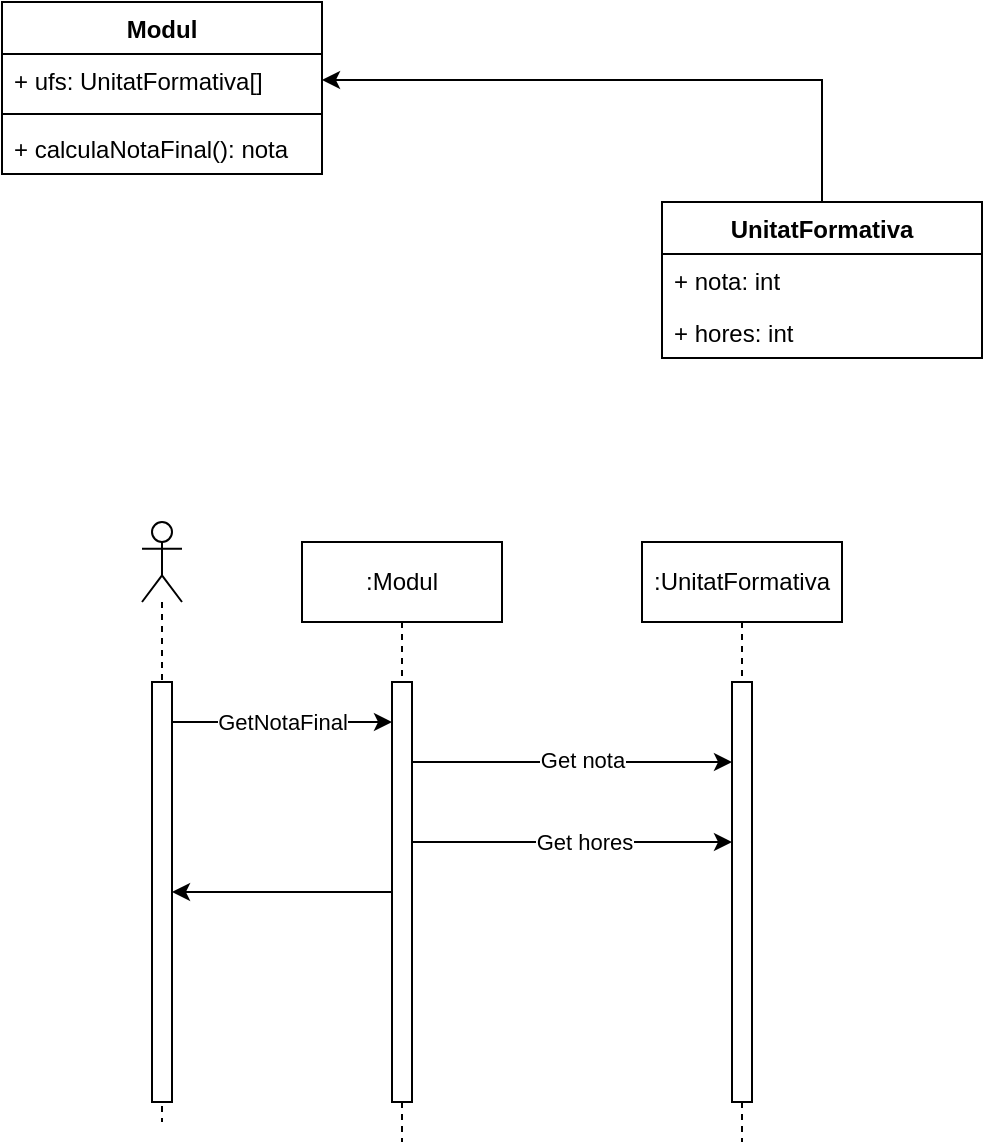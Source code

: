 <mxfile version="20.3.2" type="device"><diagram id="4RYV1UEazqx4tkbyn9y9" name="Page-1"><mxGraphModel dx="1422" dy="796" grid="1" gridSize="10" guides="1" tooltips="1" connect="1" arrows="1" fold="1" page="1" pageScale="1" pageWidth="827" pageHeight="1169" math="0" shadow="0"><root><mxCell id="0"/><mxCell id="1" parent="0"/><mxCell id="5AG-9YvSEWnN_-p3lPaF-1" value="Modul" style="swimlane;fontStyle=1;align=center;verticalAlign=top;childLayout=stackLayout;horizontal=1;startSize=26;horizontalStack=0;resizeParent=1;resizeParentMax=0;resizeLast=0;collapsible=1;marginBottom=0;" vertex="1" parent="1"><mxGeometry x="169" y="100" width="160" height="86" as="geometry"/></mxCell><mxCell id="5AG-9YvSEWnN_-p3lPaF-2" value="+ ufs: UnitatFormativa[]" style="text;strokeColor=none;fillColor=none;align=left;verticalAlign=top;spacingLeft=4;spacingRight=4;overflow=hidden;rotatable=0;points=[[0,0.5],[1,0.5]];portConstraint=eastwest;" vertex="1" parent="5AG-9YvSEWnN_-p3lPaF-1"><mxGeometry y="26" width="160" height="26" as="geometry"/></mxCell><mxCell id="5AG-9YvSEWnN_-p3lPaF-3" value="" style="line;strokeWidth=1;fillColor=none;align=left;verticalAlign=middle;spacingTop=-1;spacingLeft=3;spacingRight=3;rotatable=0;labelPosition=right;points=[];portConstraint=eastwest;strokeColor=inherit;" vertex="1" parent="5AG-9YvSEWnN_-p3lPaF-1"><mxGeometry y="52" width="160" height="8" as="geometry"/></mxCell><mxCell id="5AG-9YvSEWnN_-p3lPaF-4" value="+ calculaNotaFinal(): nota" style="text;strokeColor=none;fillColor=none;align=left;verticalAlign=top;spacingLeft=4;spacingRight=4;overflow=hidden;rotatable=0;points=[[0,0.5],[1,0.5]];portConstraint=eastwest;" vertex="1" parent="5AG-9YvSEWnN_-p3lPaF-1"><mxGeometry y="60" width="160" height="26" as="geometry"/></mxCell><mxCell id="5AG-9YvSEWnN_-p3lPaF-11" style="edgeStyle=orthogonalEdgeStyle;rounded=0;orthogonalLoop=1;jettySize=auto;html=1;" edge="1" parent="1" source="5AG-9YvSEWnN_-p3lPaF-5" target="5AG-9YvSEWnN_-p3lPaF-2"><mxGeometry relative="1" as="geometry"/></mxCell><mxCell id="5AG-9YvSEWnN_-p3lPaF-5" value="UnitatFormativa" style="swimlane;fontStyle=1;align=center;verticalAlign=top;childLayout=stackLayout;horizontal=1;startSize=26;horizontalStack=0;resizeParent=1;resizeParentMax=0;resizeLast=0;collapsible=1;marginBottom=0;" vertex="1" parent="1"><mxGeometry x="499" y="200" width="160" height="78" as="geometry"/></mxCell><mxCell id="5AG-9YvSEWnN_-p3lPaF-6" value="+ nota: int" style="text;strokeColor=none;fillColor=none;align=left;verticalAlign=top;spacingLeft=4;spacingRight=4;overflow=hidden;rotatable=0;points=[[0,0.5],[1,0.5]];portConstraint=eastwest;" vertex="1" parent="5AG-9YvSEWnN_-p3lPaF-5"><mxGeometry y="26" width="160" height="26" as="geometry"/></mxCell><mxCell id="5AG-9YvSEWnN_-p3lPaF-10" value="+ hores: int" style="text;strokeColor=none;fillColor=none;align=left;verticalAlign=top;spacingLeft=4;spacingRight=4;overflow=hidden;rotatable=0;points=[[0,0.5],[1,0.5]];portConstraint=eastwest;" vertex="1" parent="5AG-9YvSEWnN_-p3lPaF-5"><mxGeometry y="52" width="160" height="26" as="geometry"/></mxCell><mxCell id="5AG-9YvSEWnN_-p3lPaF-12" value=":UnitatFormativa" style="shape=umlLifeline;perimeter=lifelinePerimeter;whiteSpace=wrap;html=1;container=1;collapsible=0;recursiveResize=0;outlineConnect=0;" vertex="1" parent="1"><mxGeometry x="489" y="370" width="100" height="300" as="geometry"/></mxCell><mxCell id="5AG-9YvSEWnN_-p3lPaF-29" value="" style="html=1;points=[];perimeter=orthogonalPerimeter;" vertex="1" parent="5AG-9YvSEWnN_-p3lPaF-12"><mxGeometry x="45" y="70" width="10" height="210" as="geometry"/></mxCell><mxCell id="5AG-9YvSEWnN_-p3lPaF-15" value=":Modul" style="shape=umlLifeline;perimeter=lifelinePerimeter;whiteSpace=wrap;html=1;container=1;collapsible=0;recursiveResize=0;outlineConnect=0;" vertex="1" parent="1"><mxGeometry x="319" y="370" width="100" height="300" as="geometry"/></mxCell><mxCell id="5AG-9YvSEWnN_-p3lPaF-22" value="" style="html=1;points=[];perimeter=orthogonalPerimeter;" vertex="1" parent="5AG-9YvSEWnN_-p3lPaF-15"><mxGeometry x="45" y="70" width="10" height="210" as="geometry"/></mxCell><mxCell id="5AG-9YvSEWnN_-p3lPaF-25" style="edgeStyle=orthogonalEdgeStyle;rounded=0;orthogonalLoop=1;jettySize=auto;html=1;" edge="1" parent="1" source="5AG-9YvSEWnN_-p3lPaF-22" target="5AG-9YvSEWnN_-p3lPaF-29"><mxGeometry relative="1" as="geometry"><Array as="points"><mxPoint x="459" y="480"/><mxPoint x="459" y="480"/></Array></mxGeometry></mxCell><mxCell id="5AG-9YvSEWnN_-p3lPaF-26" value="Get nota" style="edgeLabel;html=1;align=center;verticalAlign=middle;resizable=0;points=[];" vertex="1" connectable="0" parent="5AG-9YvSEWnN_-p3lPaF-25"><mxGeometry x="-0.161" y="1" relative="1" as="geometry"><mxPoint x="18" as="offset"/></mxGeometry></mxCell><mxCell id="5AG-9YvSEWnN_-p3lPaF-27" style="edgeStyle=orthogonalEdgeStyle;rounded=0;orthogonalLoop=1;jettySize=auto;html=1;" edge="1" parent="1" source="5AG-9YvSEWnN_-p3lPaF-22" target="5AG-9YvSEWnN_-p3lPaF-29"><mxGeometry relative="1" as="geometry"><Array as="points"><mxPoint x="449" y="520"/><mxPoint x="449" y="520"/></Array></mxGeometry></mxCell><mxCell id="5AG-9YvSEWnN_-p3lPaF-28" value="Get hores" style="edgeLabel;html=1;align=center;verticalAlign=middle;resizable=0;points=[];" vertex="1" connectable="0" parent="5AG-9YvSEWnN_-p3lPaF-27"><mxGeometry x="-0.319" y="-4" relative="1" as="geometry"><mxPoint x="31" y="-4" as="offset"/></mxGeometry></mxCell><mxCell id="5AG-9YvSEWnN_-p3lPaF-30" value="" style="shape=umlLifeline;participant=umlActor;perimeter=lifelinePerimeter;whiteSpace=wrap;html=1;container=1;collapsible=0;recursiveResize=0;verticalAlign=top;spacingTop=36;outlineConnect=0;" vertex="1" parent="1"><mxGeometry x="239" y="360" width="20" height="300" as="geometry"/></mxCell><mxCell id="5AG-9YvSEWnN_-p3lPaF-31" value="" style="html=1;points=[];perimeter=orthogonalPerimeter;" vertex="1" parent="5AG-9YvSEWnN_-p3lPaF-30"><mxGeometry x="5" y="80" width="10" height="210" as="geometry"/></mxCell><mxCell id="5AG-9YvSEWnN_-p3lPaF-32" style="edgeStyle=orthogonalEdgeStyle;rounded=0;orthogonalLoop=1;jettySize=auto;html=1;" edge="1" parent="1" source="5AG-9YvSEWnN_-p3lPaF-31" target="5AG-9YvSEWnN_-p3lPaF-22"><mxGeometry relative="1" as="geometry"><Array as="points"><mxPoint x="309" y="460"/><mxPoint x="309" y="460"/></Array></mxGeometry></mxCell><mxCell id="5AG-9YvSEWnN_-p3lPaF-33" value="GetNotaFinal" style="edgeLabel;html=1;align=center;verticalAlign=middle;resizable=0;points=[];" vertex="1" connectable="0" parent="5AG-9YvSEWnN_-p3lPaF-32"><mxGeometry x="0.255" y="-5" relative="1" as="geometry"><mxPoint x="-14" y="-5" as="offset"/></mxGeometry></mxCell><mxCell id="5AG-9YvSEWnN_-p3lPaF-34" style="edgeStyle=orthogonalEdgeStyle;rounded=0;orthogonalLoop=1;jettySize=auto;html=1;" edge="1" parent="1" source="5AG-9YvSEWnN_-p3lPaF-22" target="5AG-9YvSEWnN_-p3lPaF-31"><mxGeometry relative="1" as="geometry"/></mxCell></root></mxGraphModel></diagram></mxfile>